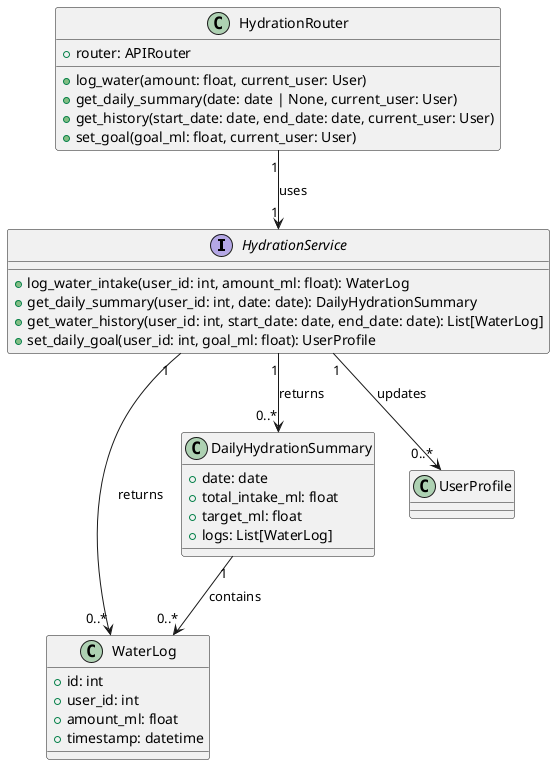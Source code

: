 @startuml HydrationModule

' Domain
interface HydrationService {
  +log_water_intake(user_id: int, amount_ml: float): WaterLog
  +get_daily_summary(user_id: int, date: date): DailyHydrationSummary
  +get_water_history(user_id: int, start_date: date, end_date: date): List[WaterLog]
  +set_daily_goal(user_id: int, goal_ml: float): UserProfile
}

' Models
class WaterLog {
  +id: int
  +user_id: int
  +amount_ml: float
  +timestamp: datetime
}

class DailyHydrationSummary {
  +date: date
  +total_intake_ml: float
  +target_ml: float
  +logs: List[WaterLog]
}

' Router
class HydrationRouter {
  +router: APIRouter
  +log_water(amount: float, current_user: User)
  +get_daily_summary(date: date | None, current_user: User)
  +get_history(start_date: date, end_date: date, current_user: User)
  +set_goal(goal_ml: float, current_user: User)
}

' Relationships
HydrationRouter "1" --> "1" HydrationService : uses
HydrationService "1" --> "0..*" WaterLog : returns
HydrationService "1" --> "0..*" DailyHydrationSummary : returns
HydrationService "1" --> "0..*" UserProfile : updates
DailyHydrationSummary "1" --> "0..*" WaterLog : contains

@enduml
